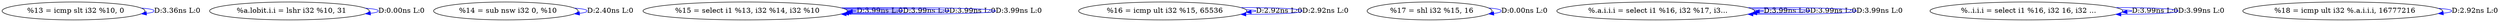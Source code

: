 digraph {
Node0x3cc1110[label="  %13 = icmp slt i32 %10, 0"];
Node0x3cc1110 -> Node0x3cc1110[label="D:3.36ns L:0",color=blue];
Node0x3cc11f0[label="  %a.lobit.i.i = lshr i32 %10, 31"];
Node0x3cc11f0 -> Node0x3cc11f0[label="D:0.00ns L:0",color=blue];
Node0x3cc12d0[label="  %14 = sub nsw i32 0, %10"];
Node0x3cc12d0 -> Node0x3cc12d0[label="D:2.40ns L:0",color=blue];
Node0x3cc1400[label="  %15 = select i1 %13, i32 %14, i32 %10"];
Node0x3cc1400 -> Node0x3cc1400[label="D:3.99ns L:0",color=blue];
Node0x3cc1400 -> Node0x3cc1400[label="D:3.99ns L:0",color=blue];
Node0x3cc1400 -> Node0x3cc1400[label="D:3.99ns L:0",color=blue];
Node0x3cc1400 -> Node0x3cc1400[label="D:3.99ns L:0",color=blue];
Node0x3cc14e0[label="  %16 = icmp ult i32 %15, 65536"];
Node0x3cc14e0 -> Node0x3cc14e0[label="D:2.92ns L:0",color=blue];
Node0x3cc14e0 -> Node0x3cc14e0[label="D:2.92ns L:0",color=blue];
Node0x3cc15c0[label="  %17 = shl i32 %15, 16"];
Node0x3cc15c0 -> Node0x3cc15c0[label="D:0.00ns L:0",color=blue];
Node0x3cc16a0[label="  %.a.i.i.i = select i1 %16, i32 %17, i3..."];
Node0x3cc16a0 -> Node0x3cc16a0[label="D:3.99ns L:0",color=blue];
Node0x3cc16a0 -> Node0x3cc16a0[label="D:3.99ns L:0",color=blue];
Node0x3cc16a0 -> Node0x3cc16a0[label="D:3.99ns L:0",color=blue];
Node0x3cc1780[label="  %..i.i.i = select i1 %16, i32 16, i32 ..."];
Node0x3cc1780 -> Node0x3cc1780[label="D:3.99ns L:0",color=blue];
Node0x3cc1780 -> Node0x3cc1780[label="D:3.99ns L:0",color=blue];
Node0x3cc1860[label="  %18 = icmp ult i32 %.a.i.i.i, 16777216"];
Node0x3cc1860 -> Node0x3cc1860[label="D:2.92ns L:0",color=blue];
}
